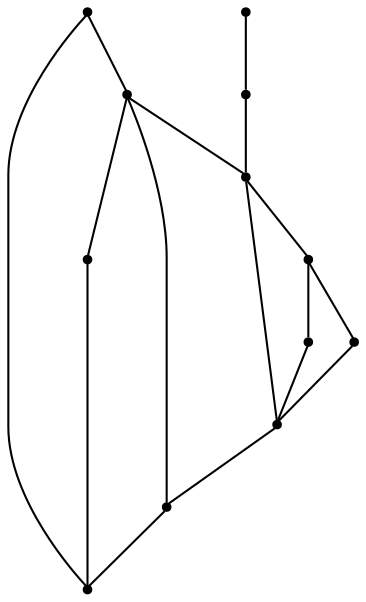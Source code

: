graph {
  node [shape=point,comment="{\"directed\":false,\"doi\":\"10.1007/11618058_39\",\"figure\":\"? (3)\"}"]

  v0 [pos="1118.2955305232558,520.8041191101076"]
  v1 [pos="1043.2815770348834,595.8041191101076"]
  v2 [pos="1043.2815770348836,445.804023742676"]
  v3 [pos="893.2536700581395,520.8041191101076"]
  v4 [pos="1043.2815770348834,520.8041191101076"]
  v5 [pos="968.2676235465116,520.8041191101076"]
  v6 [pos="818.2397165697674,595.8041191101076"]
  v7 [pos="818.2397165697674,445.804023742676"]
  v8 [pos="893.2536700581395,595.8041191101076"]
  v9 [pos="893.2536700581395,670.8041191101076"]
  v10 [pos="818.2397165697674,520.8041191101076"]
  v11 [pos="743.2257630813954,520.8041191101076"]

  v0 -- v1 [id="-1",pos="1118.2955305232558,520.8041191101076 1043.2815770348834,595.8041191101076 1043.2815770348834,595.8041191101076 1043.2815770348834,595.8041191101076"]
  v11 -- v7 [id="-2",pos="743.2257630813954,520.8041191101076 818.2397165697674,445.804023742676 818.2397165697674,445.804023742676 818.2397165697674,445.804023742676"]
  v6 -- v11 [id="-3",pos="818.2397165697674,595.8041191101076 743.2257630813954,520.8041191101076 743.2257630813954,520.8041191101076 743.2257630813954,520.8041191101076"]
  v6 -- v10 [id="-4",pos="818.2397165697674,595.8041191101076 818.2397165697674,520.8041191101076 818.2397165697674,520.8041191101076 818.2397165697674,520.8041191101076"]
  v10 -- v7 [id="-5",pos="818.2397165697674,520.8041191101076 818.2397165697674,445.804023742676 818.2397165697674,445.804023742676 818.2397165697674,445.804023742676"]
  v7 -- v5 [id="-6",pos="818.2397165697674,445.804023742676 968.2676235465116,520.8041191101076 968.2676235465116,520.8041191101076 968.2676235465116,520.8041191101076"]
  v9 -- v8 [id="-7",pos="893.2536700581395,670.8041191101076 893.2536700581395,595.8041191101076 893.2536700581395,595.8041191101076 893.2536700581395,595.8041191101076"]
  v8 -- v3 [id="-8",pos="893.2536700581395,595.8041191101076 893.2536700581395,520.8041191101076 893.2536700581395,520.8041191101076 893.2536700581395,520.8041191101076"]
  v3 -- v7 [id="-9",pos="893.2536700581395,520.8041191101076 818.2397165697674,445.804023742676 818.2397165697674,445.804023742676 818.2397165697674,445.804023742676"]
  v3 -- v6 [id="-10",pos="893.2536700581395,520.8041191101076 818.2397165697674,595.8041191101076 818.2397165697674,595.8041191101076 818.2397165697674,595.8041191101076"]
  v5 -- v1 [id="-11",pos="968.2676235465116,520.8041191101076 1043.2815770348834,595.8041191101076 1043.2815770348834,595.8041191101076 1043.2815770348834,595.8041191101076"]
  v5 -- v2 [id="-12",pos="968.2676235465116,520.8041191101076 1043.2815770348836,445.804023742676 1043.2815770348836,445.804023742676 1043.2815770348836,445.804023742676"]
  v1 -- v4 [id="-13",pos="1043.2815770348834,595.8041191101076 1043.2815770348834,520.8041191101076 1043.2815770348834,520.8041191101076 1043.2815770348834,520.8041191101076"]
  v4 -- v2 [id="-14",pos="1043.2815770348834,520.8041191101076 1043.2815770348836,445.804023742676 1043.2815770348836,445.804023742676 1043.2815770348836,445.804023742676"]
  v1 -- v3 [id="-15",pos="1043.2815770348834,595.8041191101076 893.2536700581395,520.8041191101076 893.2536700581395,520.8041191101076 893.2536700581395,520.8041191101076"]
  v2 -- v0 [id="-16",pos="1043.2815770348836,445.804023742676 1118.2955305232558,520.8041191101076 1118.2955305232558,520.8041191101076 1118.2955305232558,520.8041191101076"]
}
